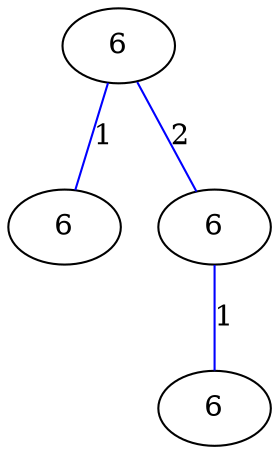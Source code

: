graph G {
	0 [label="6"];
	1 [label="6"];
	2 [label="6"];
	3 [label="6"];
	0 -- 1 [label="1", color=blue];
	0 -- 2 [label="2", color=blue];
	2 -- 3 [label="1", color=blue];
}